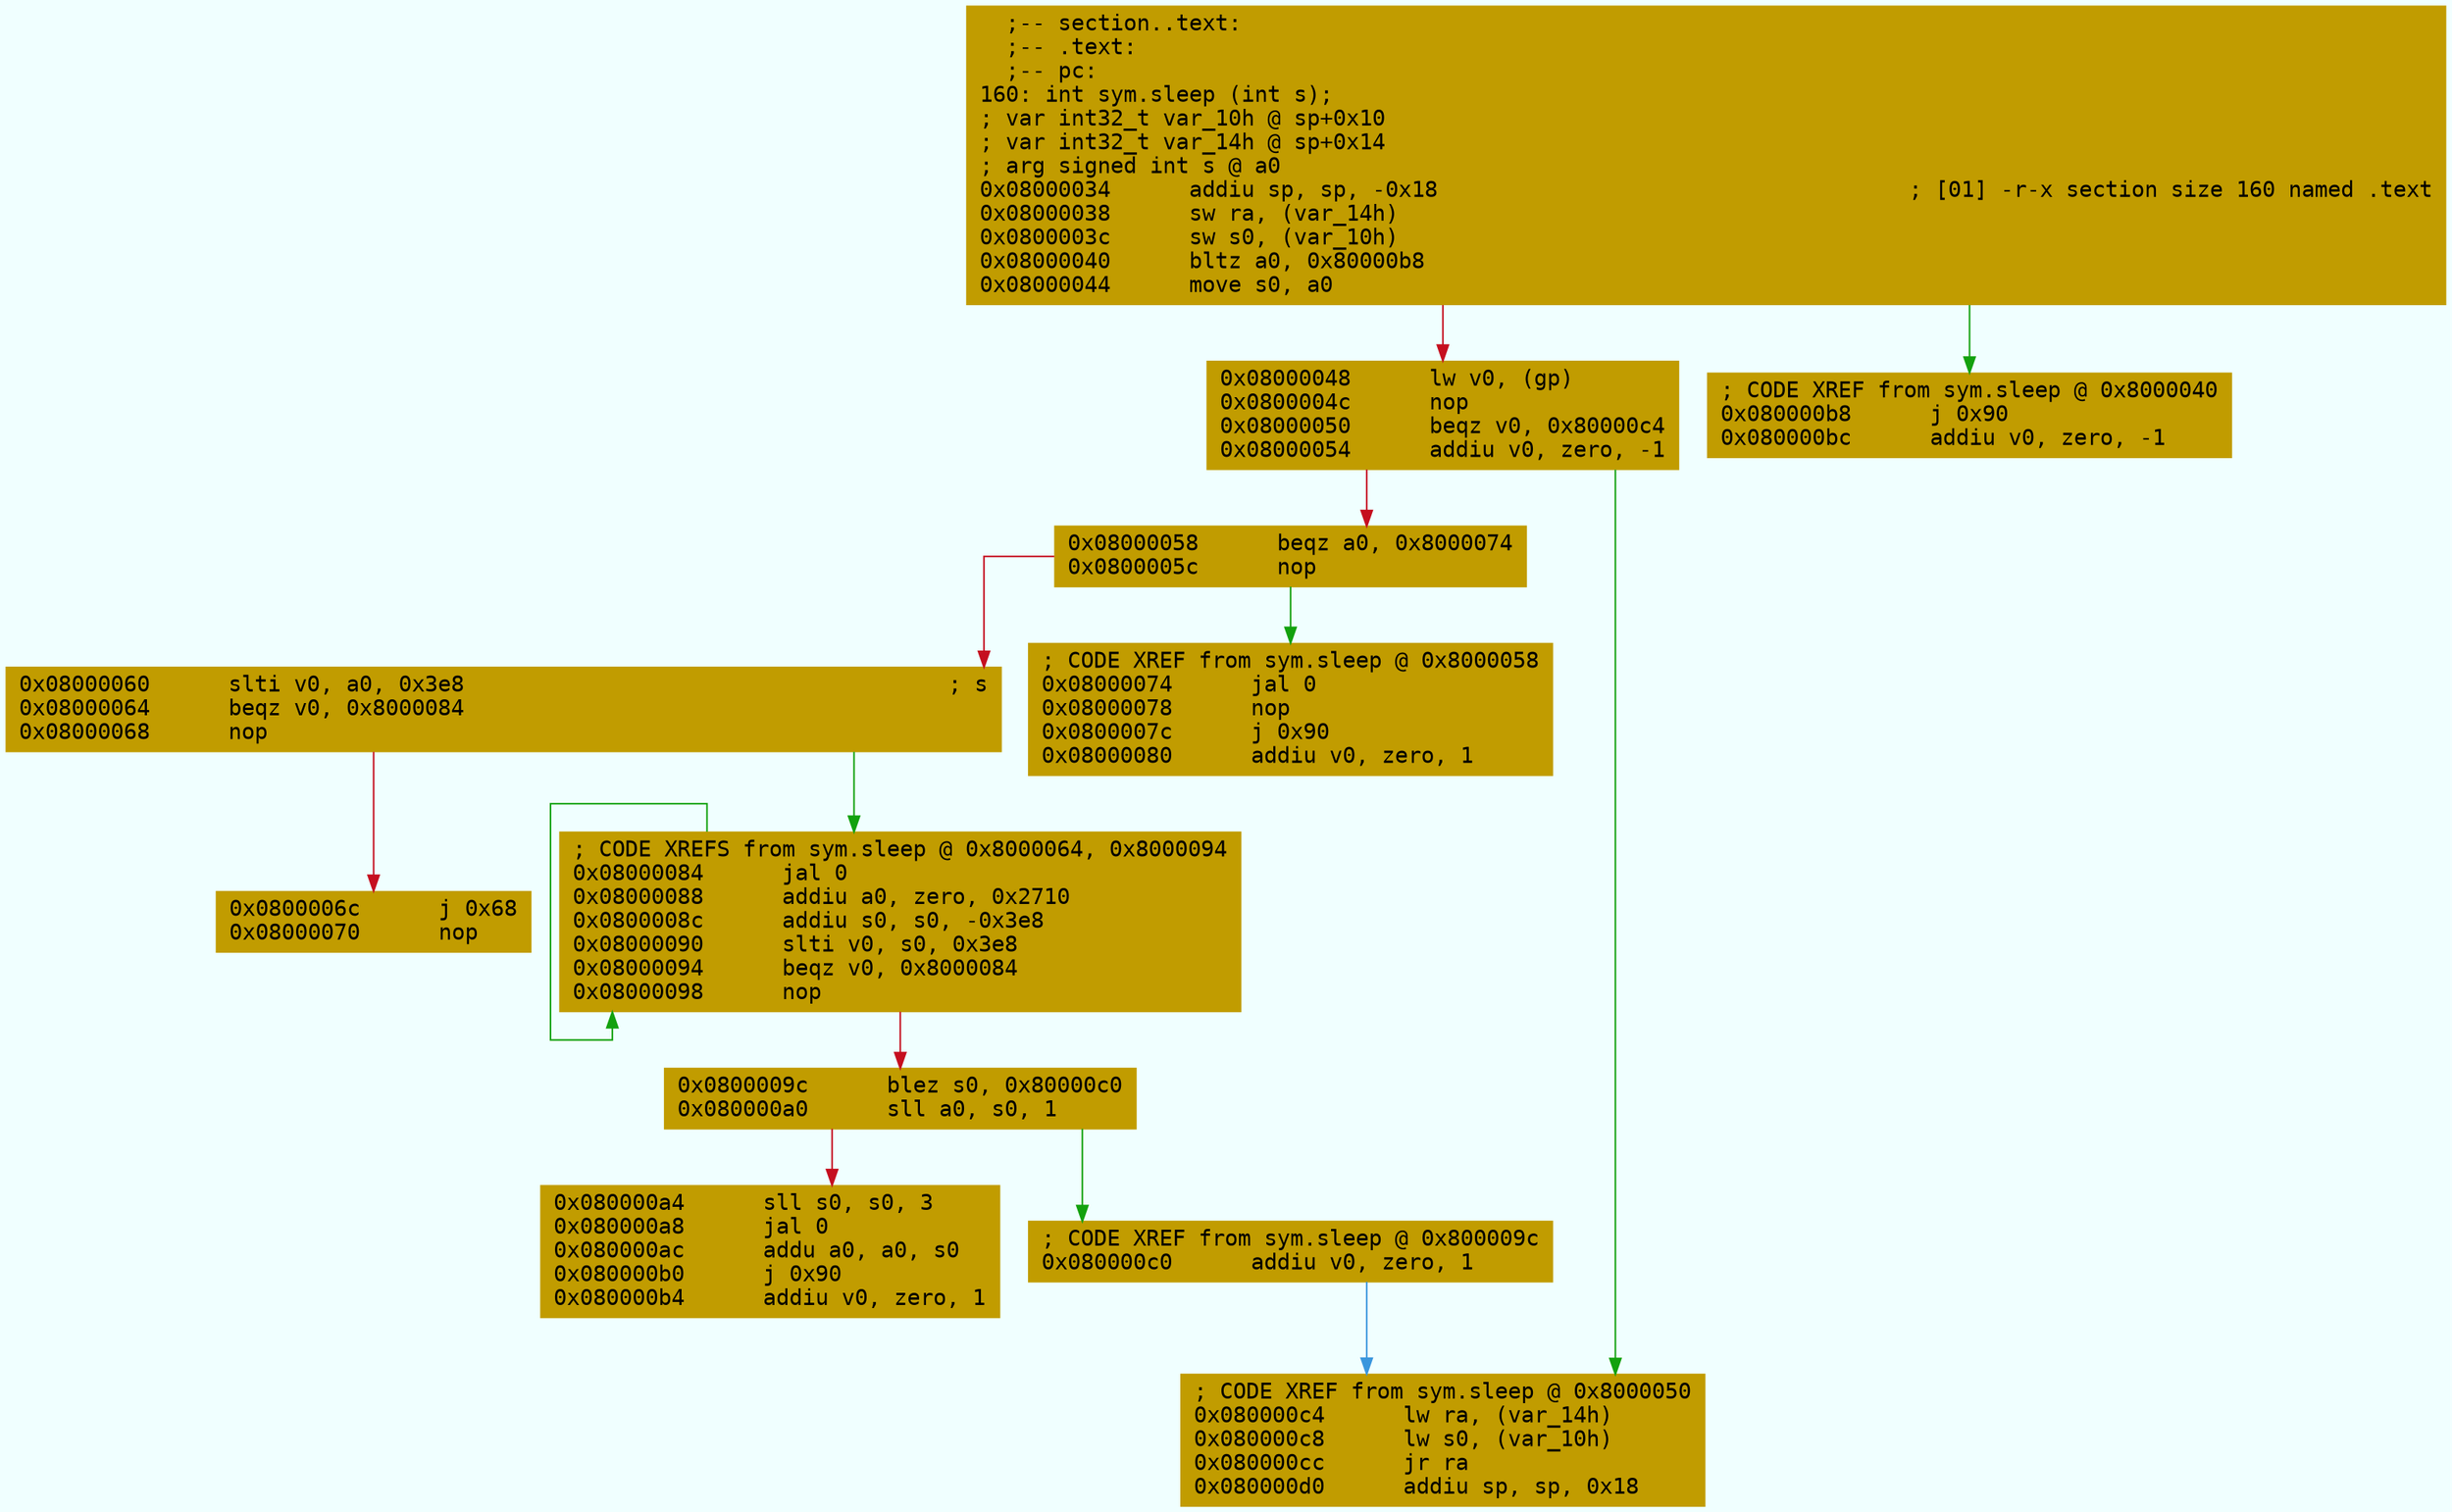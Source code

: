 digraph code {
	graph [bgcolor=azure fontsize=8 fontname="Courier" splines="ortho"];
	node [fillcolor=gray style=filled shape=box];
	edge [arrowhead="normal"];
	"0x08000034" [URL="sym.sleep/0x08000034", fillcolor="#c19c00",color="#c19c00", fontname="Courier",label="  ;-- section..text:\l  ;-- .text:\l  ;-- pc:\l160: int sym.sleep (int s);\l; var int32_t var_10h @ sp+0x10\l; var int32_t var_14h @ sp+0x14\l; arg signed int s @ a0\l0x08000034      addiu sp, sp, -0x18                                    ; [01] -r-x section size 160 named .text\l0x08000038      sw ra, (var_14h)\l0x0800003c      sw s0, (var_10h)\l0x08000040      bltz a0, 0x80000b8\l0x08000044      move s0, a0\l"]
	"0x08000048" [URL="sym.sleep/0x08000048", fillcolor="#c19c00",color="#c19c00", fontname="Courier",label="0x08000048      lw v0, (gp)\l0x0800004c      nop\l0x08000050      beqz v0, 0x80000c4\l0x08000054      addiu v0, zero, -1\l"]
	"0x08000058" [URL="sym.sleep/0x08000058", fillcolor="#c19c00",color="#c19c00", fontname="Courier",label="0x08000058      beqz a0, 0x8000074\l0x0800005c      nop\l"]
	"0x08000060" [URL="sym.sleep/0x08000060", fillcolor="#c19c00",color="#c19c00", fontname="Courier",label="0x08000060      slti v0, a0, 0x3e8                                     ; s\l0x08000064      beqz v0, 0x8000084\l0x08000068      nop\l"]
	"0x0800006c" [URL="sym.sleep/0x0800006c", fillcolor="#c19c00",color="#c19c00", fontname="Courier",label="0x0800006c      j 0x68\l0x08000070      nop\l"]
	"0x08000074" [URL="sym.sleep/0x08000074", fillcolor="#c19c00",color="#c19c00", fontname="Courier",label="; CODE XREF from sym.sleep @ 0x8000058\l0x08000074      jal 0\l0x08000078      nop\l0x0800007c      j 0x90\l0x08000080      addiu v0, zero, 1\l"]
	"0x08000084" [URL="sym.sleep/0x08000084", fillcolor="#c19c00",color="#c19c00", fontname="Courier",label="; CODE XREFS from sym.sleep @ 0x8000064, 0x8000094\l0x08000084      jal 0\l0x08000088      addiu a0, zero, 0x2710\l0x0800008c      addiu s0, s0, -0x3e8\l0x08000090      slti v0, s0, 0x3e8\l0x08000094      beqz v0, 0x8000084\l0x08000098      nop\l"]
	"0x0800009c" [URL="sym.sleep/0x0800009c", fillcolor="#c19c00",color="#c19c00", fontname="Courier",label="0x0800009c      blez s0, 0x80000c0\l0x080000a0      sll a0, s0, 1\l"]
	"0x080000a4" [URL="sym.sleep/0x080000a4", fillcolor="#c19c00",color="#c19c00", fontname="Courier",label="0x080000a4      sll s0, s0, 3\l0x080000a8      jal 0\l0x080000ac      addu a0, a0, s0\l0x080000b0      j 0x90\l0x080000b4      addiu v0, zero, 1\l"]
	"0x080000b8" [URL="sym.sleep/0x080000b8", fillcolor="#c19c00",color="#c19c00", fontname="Courier",label="; CODE XREF from sym.sleep @ 0x8000040\l0x080000b8      j 0x90\l0x080000bc      addiu v0, zero, -1\l"]
	"0x080000c0" [URL="sym.sleep/0x080000c0", fillcolor="#c19c00",color="#c19c00", fontname="Courier",label="; CODE XREF from sym.sleep @ 0x800009c\l0x080000c0      addiu v0, zero, 1\l"]
	"0x080000c4" [URL="sym.sleep/0x080000c4", fillcolor="#c19c00",color="#c19c00", fontname="Courier",label="; CODE XREF from sym.sleep @ 0x8000050\l0x080000c4      lw ra, (var_14h)\l0x080000c8      lw s0, (var_10h)\l0x080000cc      jr ra\l0x080000d0      addiu sp, sp, 0x18\l"]
        "0x08000034" -> "0x080000b8" [color="#13a10e"];
        "0x08000034" -> "0x08000048" [color="#c50f1f"];
        "0x08000048" -> "0x080000c4" [color="#13a10e"];
        "0x08000048" -> "0x08000058" [color="#c50f1f"];
        "0x08000058" -> "0x08000074" [color="#13a10e"];
        "0x08000058" -> "0x08000060" [color="#c50f1f"];
        "0x08000060" -> "0x08000084" [color="#13a10e"];
        "0x08000060" -> "0x0800006c" [color="#c50f1f"];
        "0x08000084" -> "0x08000084" [color="#13a10e"];
        "0x08000084" -> "0x0800009c" [color="#c50f1f"];
        "0x0800009c" -> "0x080000c0" [color="#13a10e"];
        "0x0800009c" -> "0x080000a4" [color="#c50f1f"];
        "0x080000c0" -> "0x080000c4" [color="#3a96dd"];
}
